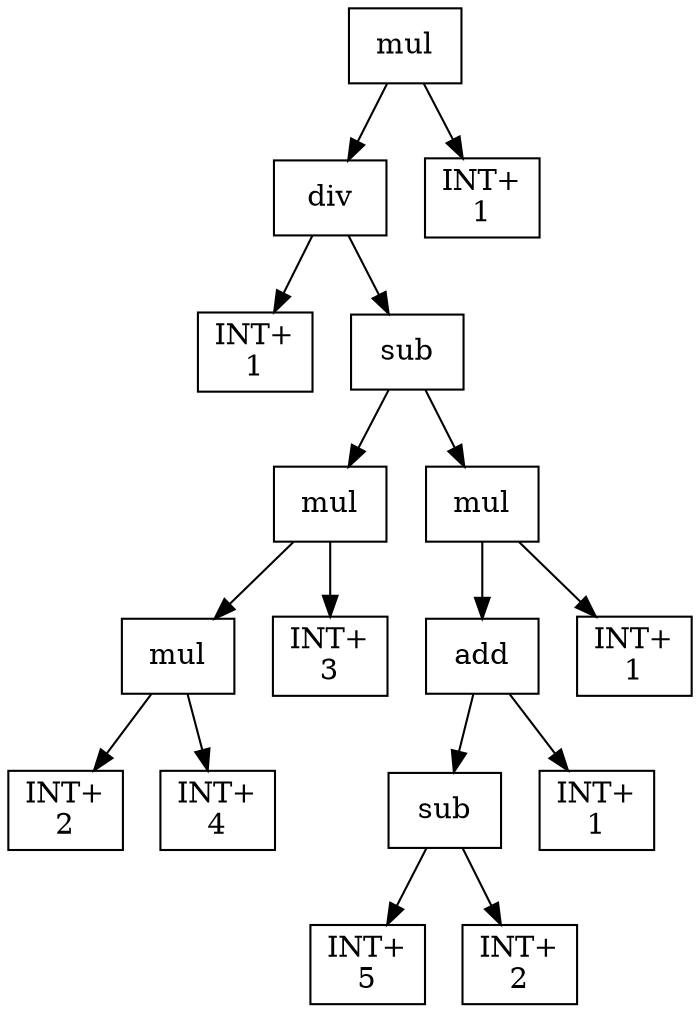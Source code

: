 digraph expr {
  node [shape=box];
  n1 [label="mul"];
  n2 [label="div"];
  n3 [label="INT+\n1"];
  n4 [label="sub"];
  n5 [label="mul"];
  n6 [label="mul"];
  n7 [label="INT+\n2"];
  n8 [label="INT+\n4"];
  n6 -> n7;
  n6 -> n8;
  n9 [label="INT+\n3"];
  n5 -> n6;
  n5 -> n9;
  n10 [label="mul"];
  n11 [label="add"];
  n12 [label="sub"];
  n13 [label="INT+\n5"];
  n14 [label="INT+\n2"];
  n12 -> n13;
  n12 -> n14;
  n15 [label="INT+\n1"];
  n11 -> n12;
  n11 -> n15;
  n16 [label="INT+\n1"];
  n10 -> n11;
  n10 -> n16;
  n4 -> n5;
  n4 -> n10;
  n2 -> n3;
  n2 -> n4;
  n17 [label="INT+\n1"];
  n1 -> n2;
  n1 -> n17;
}